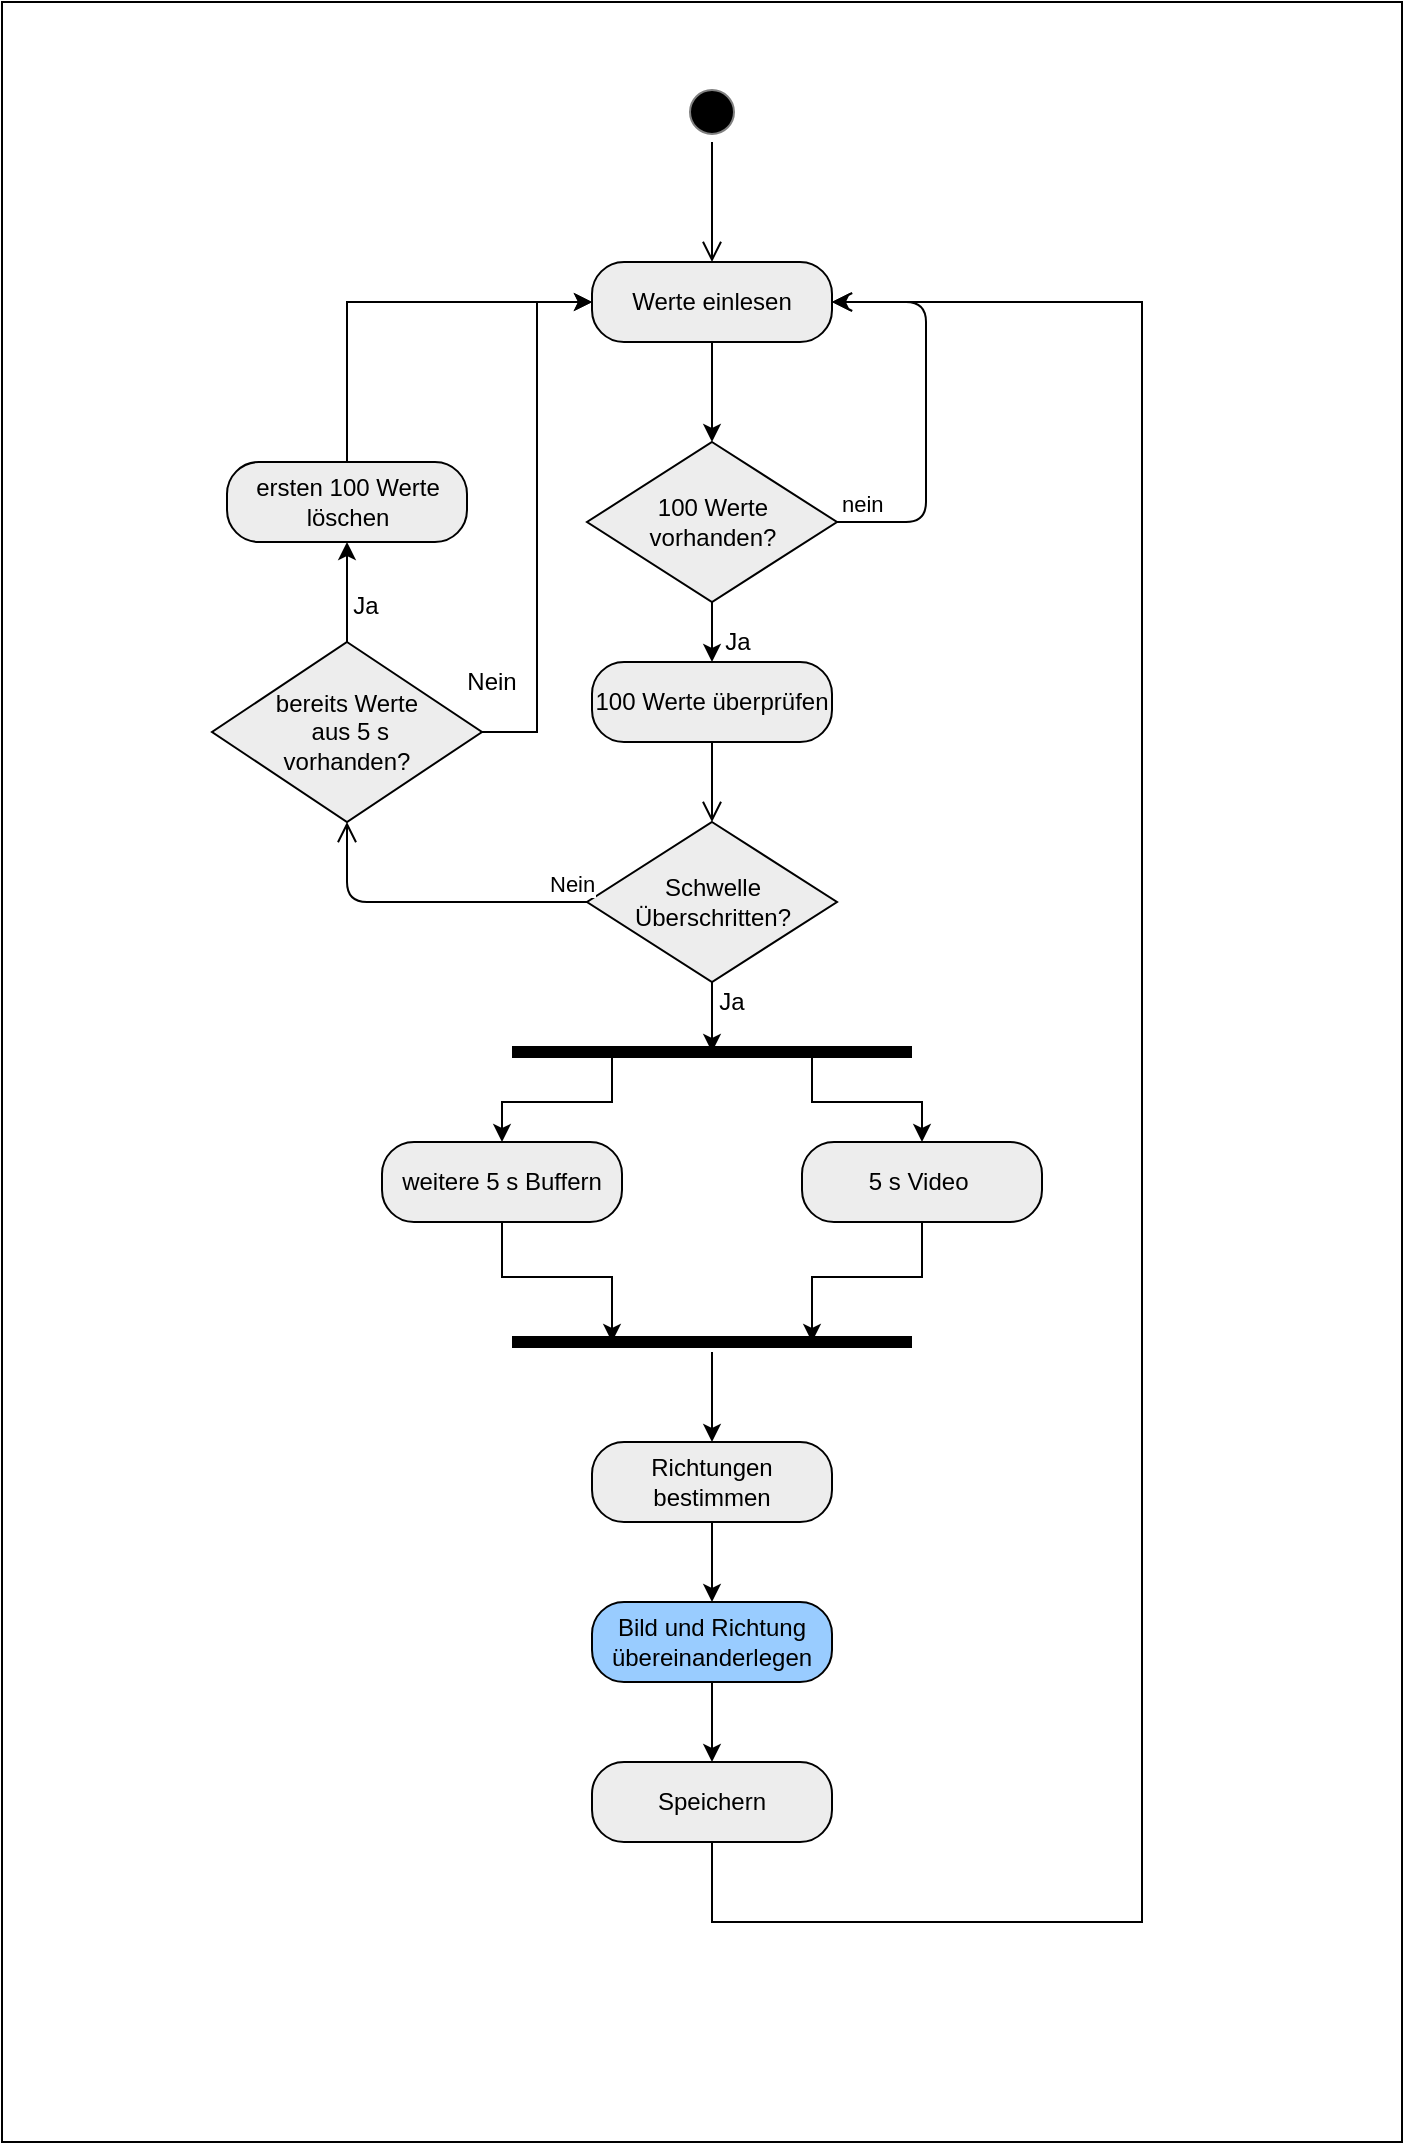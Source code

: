 <mxfile version="14.4.2" type="device"><diagram id="rVNF2GCGpLGZB2Sn-2WC" name="Page-1"><mxGraphModel dx="1341" dy="744" grid="1" gridSize="10" guides="1" tooltips="1" connect="1" arrows="1" fold="1" page="1" pageScale="1" pageWidth="827" pageHeight="1169" math="0" shadow="0"><root><mxCell id="0"/><mxCell id="qVzLUoOO3HeAOe0ncaWH-2" value="Untitled Layer" style="locked=1;" parent="0"/><mxCell id="qVzLUoOO3HeAOe0ncaWH-51" value="" style="rounded=0;whiteSpace=wrap;html=1;strokeColor=#000000;fillColor=#FFFFFF;" parent="qVzLUoOO3HeAOe0ncaWH-2" vertex="1"><mxGeometry x="80" y="60" width="700" height="1070" as="geometry"/></mxCell><mxCell id="qVzLUoOO3HeAOe0ncaWH-52" style="edgeStyle=orthogonalEdgeStyle;rounded=0;orthogonalLoop=1;jettySize=auto;html=1;entryX=0.5;entryY=1;entryDx=0;entryDy=0;strokeColor=#000000;" parent="qVzLUoOO3HeAOe0ncaWH-2" source="qVzLUoOO3HeAOe0ncaWH-44" target="qVzLUoOO3HeAOe0ncaWH-46" edge="1"><mxGeometry relative="1" as="geometry"/></mxCell><mxCell id="1" parent="0"/><mxCell id="qVzLUoOO3HeAOe0ncaWH-5" value="" style="ellipse;html=1;shape=startState;fillColor=#000000;strokeColor=#808080;" parent="1" vertex="1"><mxGeometry x="420" y="100" width="30" height="30" as="geometry"/></mxCell><mxCell id="qVzLUoOO3HeAOe0ncaWH-6" value="" style="edgeStyle=orthogonalEdgeStyle;html=1;verticalAlign=bottom;endArrow=open;endSize=8;" parent="1" source="qVzLUoOO3HeAOe0ncaWH-5" edge="1"><mxGeometry relative="1" as="geometry"><mxPoint x="435" y="190" as="targetPoint"/></mxGeometry></mxCell><mxCell id="qVzLUoOO3HeAOe0ncaWH-7" value="100 Werte überprüfen" style="rounded=1;whiteSpace=wrap;html=1;arcSize=40;fontColor=#000000;fillColor=#EDEDED;" parent="1" vertex="1"><mxGeometry x="375" y="390" width="120" height="40" as="geometry"/></mxCell><mxCell id="qVzLUoOO3HeAOe0ncaWH-8" value="" style="edgeStyle=orthogonalEdgeStyle;html=1;verticalAlign=bottom;endArrow=open;endSize=8;" parent="1" source="qVzLUoOO3HeAOe0ncaWH-7" edge="1"><mxGeometry relative="1" as="geometry"><mxPoint x="435" y="470" as="targetPoint"/></mxGeometry></mxCell><mxCell id="qVzLUoOO3HeAOe0ncaWH-35" style="edgeStyle=orthogonalEdgeStyle;rounded=0;orthogonalLoop=1;jettySize=auto;html=1;strokeColor=#000000;entryX=0.5;entryY=0.5;entryDx=0;entryDy=0;entryPerimeter=0;" parent="1" source="qVzLUoOO3HeAOe0ncaWH-9" target="qVzLUoOO3HeAOe0ncaWH-17" edge="1"><mxGeometry relative="1" as="geometry"/></mxCell><mxCell id="qVzLUoOO3HeAOe0ncaWH-9" value="Schwelle Überschritten?" style="rhombus;whiteSpace=wrap;html=1;fillColor=#EDEDED;" parent="1" vertex="1"><mxGeometry x="372.5" y="470" width="125" height="80" as="geometry"/></mxCell><mxCell id="qVzLUoOO3HeAOe0ncaWH-10" value="Nein" style="edgeStyle=orthogonalEdgeStyle;html=1;align=left;verticalAlign=bottom;endArrow=open;endSize=8;entryX=0.5;entryY=1;entryDx=0;entryDy=0;" parent="1" source="qVzLUoOO3HeAOe0ncaWH-9" target="qVzLUoOO3HeAOe0ncaWH-44" edge="1"><mxGeometry x="-0.735" relative="1" as="geometry"><mxPoint x="230" y="360" as="targetPoint"/><Array as="points"><mxPoint x="253" y="510"/></Array><mxPoint as="offset"/></mxGeometry></mxCell><mxCell id="qVzLUoOO3HeAOe0ncaWH-42" style="edgeStyle=orthogonalEdgeStyle;rounded=0;orthogonalLoop=1;jettySize=auto;html=1;strokeColor=#000000;" parent="1" source="qVzLUoOO3HeAOe0ncaWH-13" target="qVzLUoOO3HeAOe0ncaWH-39" edge="1"><mxGeometry relative="1" as="geometry"/></mxCell><mxCell id="qVzLUoOO3HeAOe0ncaWH-13" value="Werte einlesen" style="rounded=1;whiteSpace=wrap;html=1;arcSize=40;fontColor=#000000;fillColor=#EDEDED;" parent="1" vertex="1"><mxGeometry x="375" y="190" width="120" height="40" as="geometry"/></mxCell><mxCell id="qVzLUoOO3HeAOe0ncaWH-36" style="edgeStyle=orthogonalEdgeStyle;rounded=0;orthogonalLoop=1;jettySize=auto;html=1;entryX=0.5;entryY=0;entryDx=0;entryDy=0;strokeColor=#000000;" parent="1" source="qVzLUoOO3HeAOe0ncaWH-15" target="qVzLUoOO3HeAOe0ncaWH-26" edge="1"><mxGeometry relative="1" as="geometry"/></mxCell><mxCell id="qVzLUoOO3HeAOe0ncaWH-15" value="Richtungen bestimmen" style="rounded=1;whiteSpace=wrap;html=1;arcSize=40;fontColor=#000000;fillColor=#EDEDED;" parent="1" vertex="1"><mxGeometry x="375" y="780" width="120" height="40" as="geometry"/></mxCell><mxCell id="qVzLUoOO3HeAOe0ncaWH-24" style="edgeStyle=orthogonalEdgeStyle;rounded=0;orthogonalLoop=1;jettySize=auto;html=1;entryX=0.75;entryY=0.5;entryDx=0;entryDy=0;entryPerimeter=0;strokeColor=#000000;" parent="1" source="qVzLUoOO3HeAOe0ncaWH-16" target="qVzLUoOO3HeAOe0ncaWH-23" edge="1"><mxGeometry relative="1" as="geometry"/></mxCell><mxCell id="qVzLUoOO3HeAOe0ncaWH-16" value="5 s Video&amp;nbsp;" style="rounded=1;whiteSpace=wrap;html=1;arcSize=40;fontColor=#000000;fillColor=#EDEDED;" parent="1" vertex="1"><mxGeometry x="480" y="630" width="120" height="40" as="geometry"/></mxCell><mxCell id="qVzLUoOO3HeAOe0ncaWH-22" style="edgeStyle=orthogonalEdgeStyle;rounded=0;orthogonalLoop=1;jettySize=auto;html=1;exitX=0.75;exitY=0.5;exitDx=0;exitDy=0;exitPerimeter=0;strokeColor=#000000;" parent="1" source="qVzLUoOO3HeAOe0ncaWH-17" target="qVzLUoOO3HeAOe0ncaWH-16" edge="1"><mxGeometry relative="1" as="geometry"/></mxCell><mxCell id="qVzLUoOO3HeAOe0ncaWH-32" style="edgeStyle=orthogonalEdgeStyle;rounded=0;orthogonalLoop=1;jettySize=auto;html=1;exitX=0.25;exitY=0.5;exitDx=0;exitDy=0;exitPerimeter=0;strokeColor=#000000;" parent="1" source="qVzLUoOO3HeAOe0ncaWH-17" target="qVzLUoOO3HeAOe0ncaWH-30" edge="1"><mxGeometry relative="1" as="geometry"/></mxCell><mxCell id="qVzLUoOO3HeAOe0ncaWH-17" value="" style="shape=line;html=1;strokeWidth=6;fillColor=#E6E6E6;" parent="1" vertex="1"><mxGeometry x="335" y="580" width="200" height="10" as="geometry"/></mxCell><mxCell id="qVzLUoOO3HeAOe0ncaWH-33" style="edgeStyle=orthogonalEdgeStyle;rounded=0;orthogonalLoop=1;jettySize=auto;html=1;strokeColor=#000000;" parent="1" source="qVzLUoOO3HeAOe0ncaWH-23" target="qVzLUoOO3HeAOe0ncaWH-15" edge="1"><mxGeometry relative="1" as="geometry"/></mxCell><mxCell id="qVzLUoOO3HeAOe0ncaWH-23" value="" style="shape=line;html=1;strokeWidth=6;fillColor=#E6E6E6;" parent="1" vertex="1"><mxGeometry x="335" y="725" width="200" height="10" as="geometry"/></mxCell><mxCell id="qVzLUoOO3HeAOe0ncaWH-29" style="edgeStyle=orthogonalEdgeStyle;rounded=0;orthogonalLoop=1;jettySize=auto;html=1;strokeColor=#000000;" parent="1" source="qVzLUoOO3HeAOe0ncaWH-26" target="qVzLUoOO3HeAOe0ncaWH-27" edge="1"><mxGeometry relative="1" as="geometry"/></mxCell><mxCell id="qVzLUoOO3HeAOe0ncaWH-26" value="Bild und Richtung übereinanderlegen" style="rounded=1;whiteSpace=wrap;html=1;arcSize=40;fontColor=#000000;fillColor=#99CCFF;" parent="1" vertex="1"><mxGeometry x="375" y="860" width="120" height="40" as="geometry"/></mxCell><mxCell id="qVzLUoOO3HeAOe0ncaWH-37" style="edgeStyle=orthogonalEdgeStyle;rounded=0;orthogonalLoop=1;jettySize=auto;html=1;entryX=1;entryY=0.5;entryDx=0;entryDy=0;strokeColor=#000000;" parent="1" source="qVzLUoOO3HeAOe0ncaWH-27" target="qVzLUoOO3HeAOe0ncaWH-13" edge="1"><mxGeometry relative="1" as="geometry"><Array as="points"><mxPoint x="435" y="1020"/><mxPoint x="650" y="1020"/><mxPoint x="650" y="210"/></Array></mxGeometry></mxCell><mxCell id="qVzLUoOO3HeAOe0ncaWH-27" value="Speichern" style="rounded=1;whiteSpace=wrap;html=1;arcSize=40;fontColor=#000000;fillColor=#EDEDED;" parent="1" vertex="1"><mxGeometry x="375" y="940" width="120" height="40" as="geometry"/></mxCell><mxCell id="qVzLUoOO3HeAOe0ncaWH-34" style="edgeStyle=orthogonalEdgeStyle;rounded=0;orthogonalLoop=1;jettySize=auto;html=1;entryX=0.25;entryY=0.5;entryDx=0;entryDy=0;entryPerimeter=0;strokeColor=#000000;" parent="1" source="qVzLUoOO3HeAOe0ncaWH-30" target="qVzLUoOO3HeAOe0ncaWH-23" edge="1"><mxGeometry relative="1" as="geometry"/></mxCell><mxCell id="qVzLUoOO3HeAOe0ncaWH-30" value="weitere 5 s Buffern" style="rounded=1;whiteSpace=wrap;html=1;arcSize=40;fontColor=#000000;fillColor=#EDEDED;" parent="1" vertex="1"><mxGeometry x="270" y="630" width="120" height="40" as="geometry"/></mxCell><mxCell id="qVzLUoOO3HeAOe0ncaWH-38" value="Ja" style="text;html=1;strokeColor=none;fillColor=none;align=center;verticalAlign=middle;whiteSpace=wrap;rounded=0;" parent="1" vertex="1"><mxGeometry x="425" y="550" width="40" height="20" as="geometry"/></mxCell><mxCell id="qVzLUoOO3HeAOe0ncaWH-43" style="edgeStyle=orthogonalEdgeStyle;rounded=0;orthogonalLoop=1;jettySize=auto;html=1;strokeColor=#000000;" parent="1" source="qVzLUoOO3HeAOe0ncaWH-39" target="qVzLUoOO3HeAOe0ncaWH-7" edge="1"><mxGeometry relative="1" as="geometry"/></mxCell><mxCell id="qVzLUoOO3HeAOe0ncaWH-39" value="100 Werte &lt;br&gt;vorhanden?" style="rhombus;whiteSpace=wrap;html=1;fillColor=#EDEDED;" parent="1" vertex="1"><mxGeometry x="372.5" y="280" width="125" height="80" as="geometry"/></mxCell><mxCell id="qVzLUoOO3HeAOe0ncaWH-40" value="nein" style="edgeStyle=orthogonalEdgeStyle;html=1;align=left;verticalAlign=bottom;endArrow=open;endSize=8;exitX=1;exitY=0.5;exitDx=0;exitDy=0;" parent="1" source="qVzLUoOO3HeAOe0ncaWH-39" target="qVzLUoOO3HeAOe0ncaWH-13" edge="1"><mxGeometry x="-1" relative="1" as="geometry"><mxPoint x="497.5" y="230" as="targetPoint"/><Array as="points"><mxPoint x="542" y="320"/><mxPoint x="542" y="210"/></Array></mxGeometry></mxCell><mxCell id="qVzLUoOO3HeAOe0ncaWH-41" value="Ja" style="text;html=1;strokeColor=none;fillColor=none;align=center;verticalAlign=middle;whiteSpace=wrap;rounded=0;" parent="1" vertex="1"><mxGeometry x="427.5" y="370" width="40" height="20" as="geometry"/></mxCell><mxCell id="qVzLUoOO3HeAOe0ncaWH-45" style="edgeStyle=orthogonalEdgeStyle;rounded=0;orthogonalLoop=1;jettySize=auto;html=1;strokeColor=#000000;entryX=0;entryY=0.5;entryDx=0;entryDy=0;" parent="1" source="qVzLUoOO3HeAOe0ncaWH-44" target="qVzLUoOO3HeAOe0ncaWH-13" edge="1"><mxGeometry relative="1" as="geometry"><mxPoint x="330" y="210" as="targetPoint"/></mxGeometry></mxCell><mxCell id="qVzLUoOO3HeAOe0ncaWH-44" value="bereits Werte&lt;br&gt;&amp;nbsp;aus 5 s &lt;br&gt;vorhanden?" style="rhombus;whiteSpace=wrap;html=1;fillColor=#EDEDED;" parent="1" vertex="1"><mxGeometry x="185" y="380" width="135" height="90" as="geometry"/></mxCell><mxCell id="qVzLUoOO3HeAOe0ncaWH-50" style="edgeStyle=orthogonalEdgeStyle;rounded=0;orthogonalLoop=1;jettySize=auto;html=1;entryX=0;entryY=0.5;entryDx=0;entryDy=0;strokeColor=#000000;exitX=0.5;exitY=0;exitDx=0;exitDy=0;" parent="1" source="qVzLUoOO3HeAOe0ncaWH-46" target="qVzLUoOO3HeAOe0ncaWH-13" edge="1"><mxGeometry relative="1" as="geometry"/></mxCell><mxCell id="qVzLUoOO3HeAOe0ncaWH-46" value="ersten 100 Werte löschen" style="rounded=1;whiteSpace=wrap;html=1;arcSize=40;fontColor=#000000;fillColor=#EDEDED;" parent="1" vertex="1"><mxGeometry x="192.5" y="290" width="120" height="40" as="geometry"/></mxCell><mxCell id="qVzLUoOO3HeAOe0ncaWH-47" value="Ja" style="text;html=1;strokeColor=none;fillColor=none;align=center;verticalAlign=middle;whiteSpace=wrap;rounded=0;" parent="1" vertex="1"><mxGeometry x="242" y="352" width="40" height="20" as="geometry"/></mxCell><mxCell id="qVzLUoOO3HeAOe0ncaWH-48" value="Nein" style="text;html=1;strokeColor=none;fillColor=none;align=center;verticalAlign=middle;whiteSpace=wrap;rounded=0;" parent="1" vertex="1"><mxGeometry x="305" y="390" width="40" height="20" as="geometry"/></mxCell></root></mxGraphModel></diagram></mxfile>